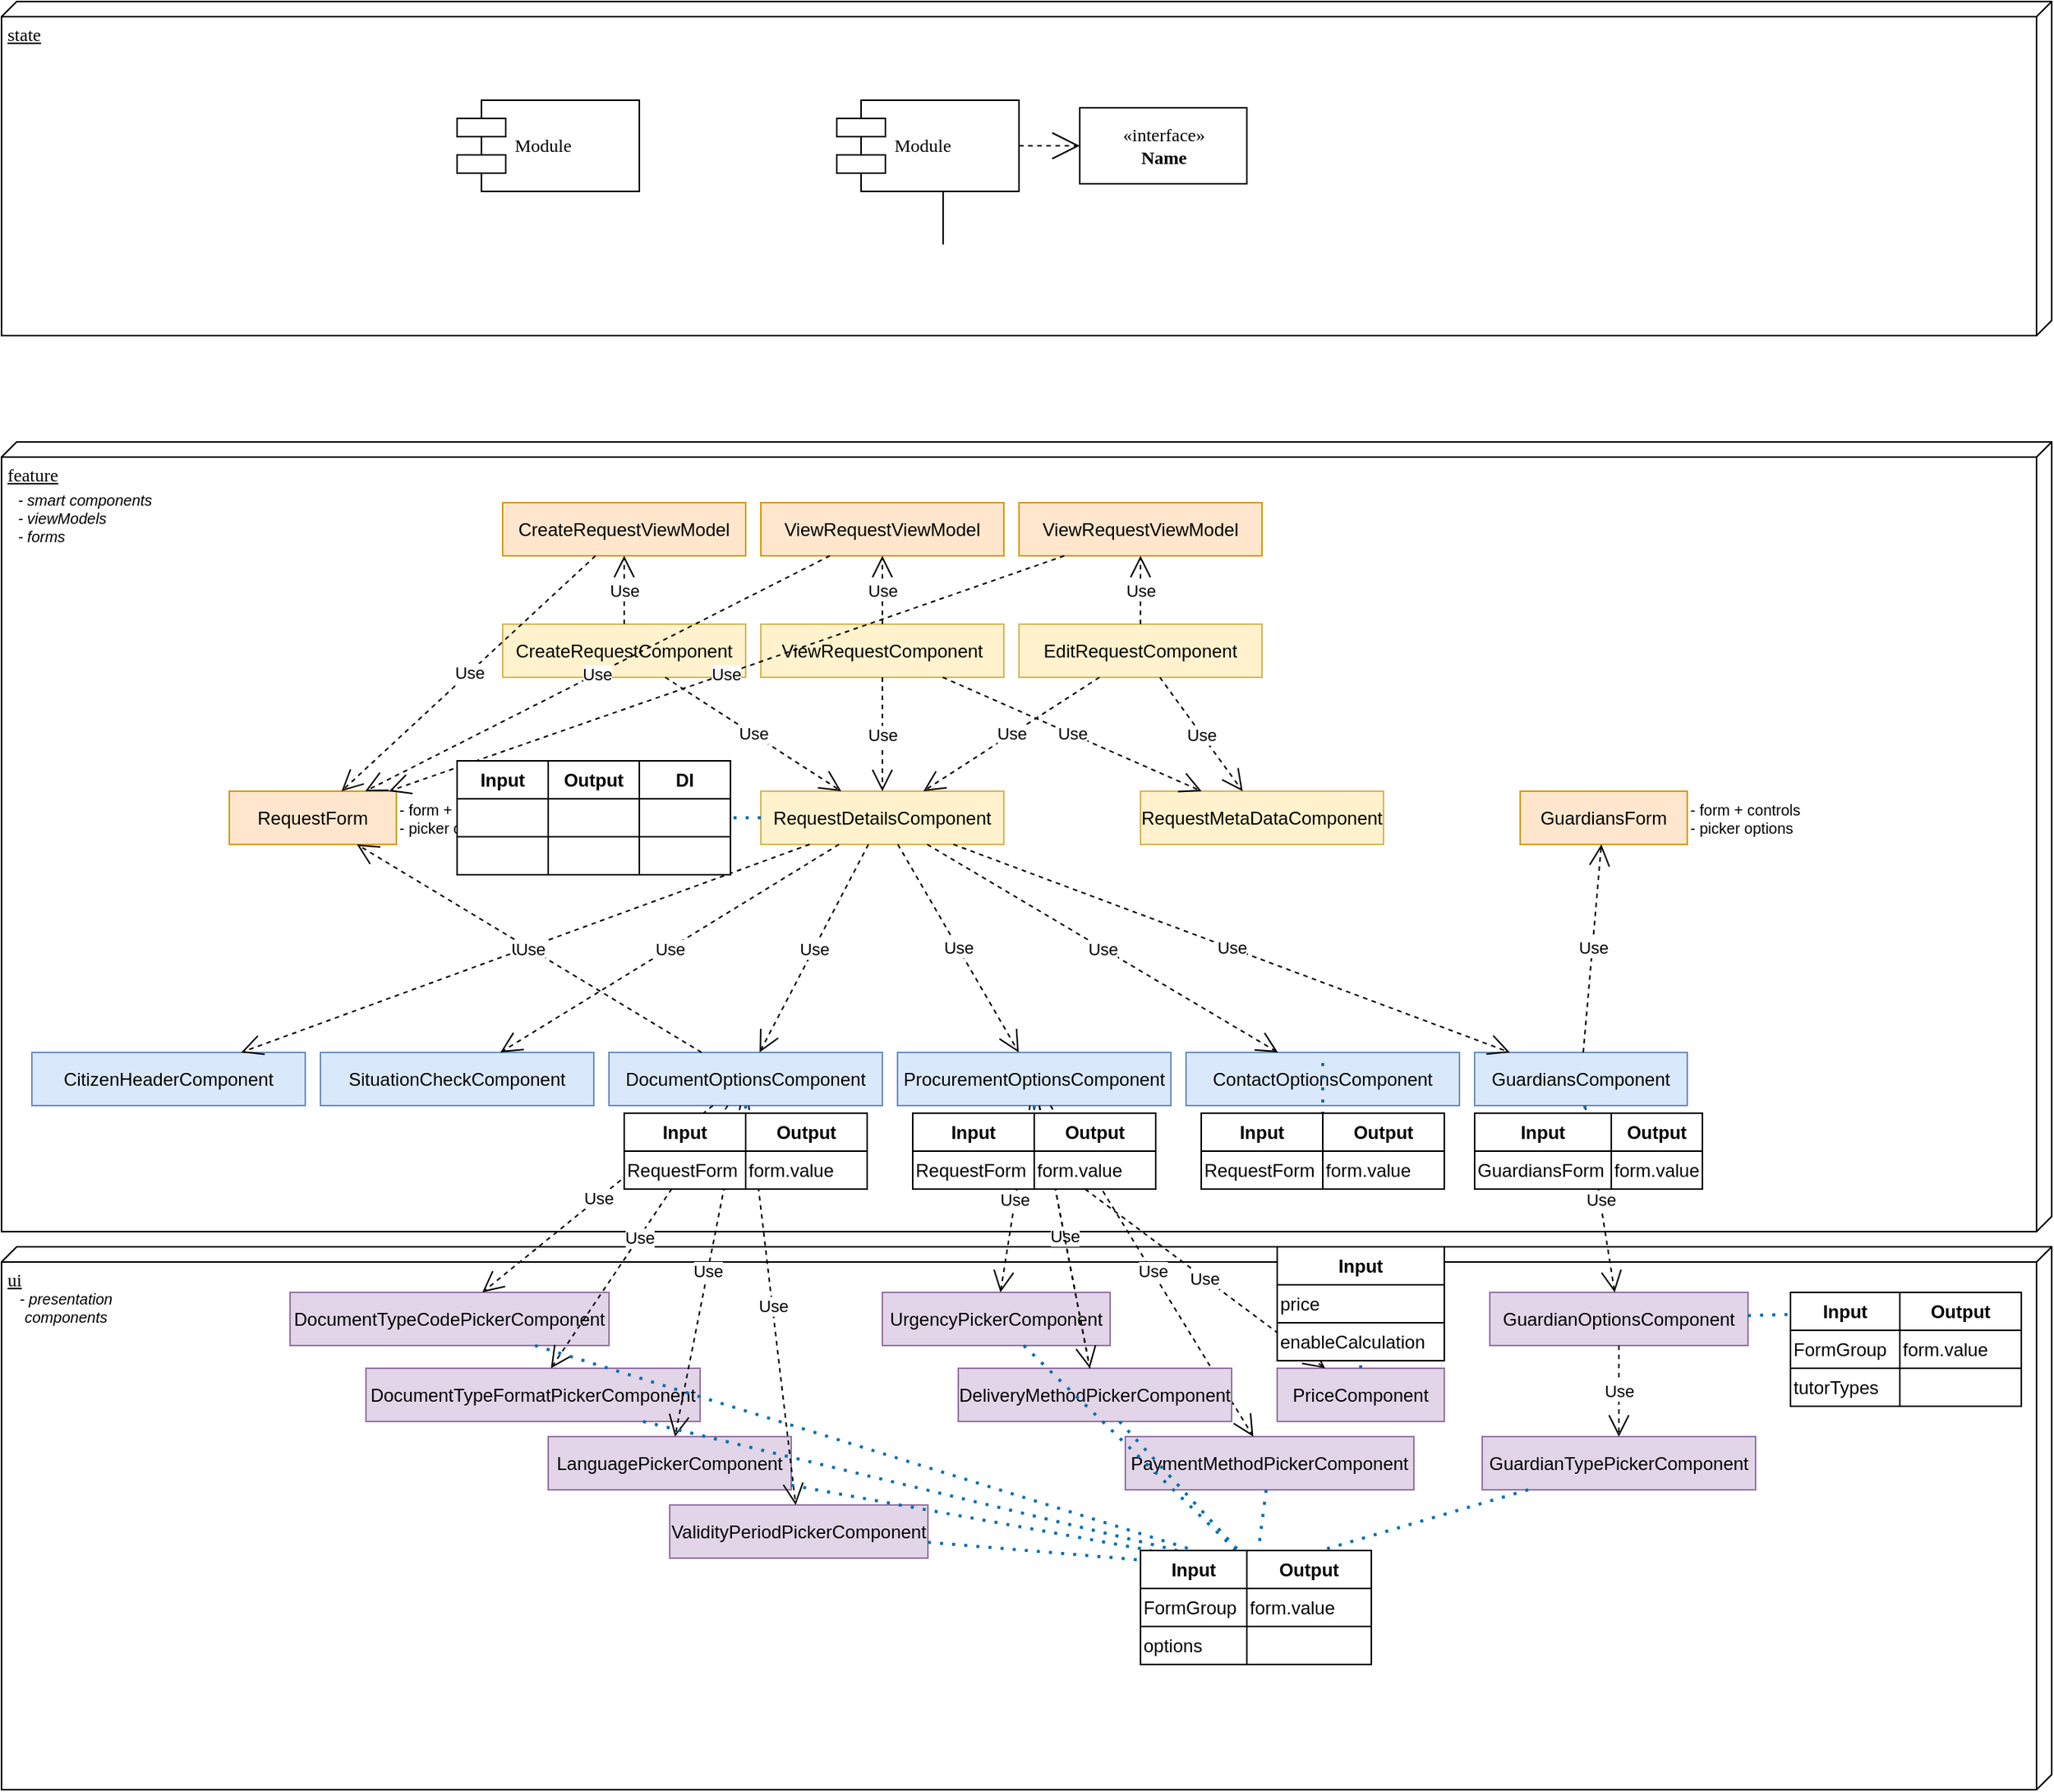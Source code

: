 <mxfile version="14.9.2" type="github">
  <diagram name="Page-1" id="5f0bae14-7c28-e335-631c-24af17079c00">
    <mxGraphModel dx="1256" dy="698" grid="1" gridSize="10" guides="1" tooltips="1" connect="1" arrows="1" fold="1" page="1" pageScale="1" pageWidth="2336" pageHeight="1654" math="0" shadow="0">
      <root>
        <mxCell id="0" />
        <mxCell id="ubqGKMywYjZhbIVF9M0V-85" value="Application Layers" style="" parent="0" />
        <mxCell id="39150e848f15840c-2" value="feature" style="verticalAlign=top;align=left;spacingTop=8;spacingLeft=2;spacingRight=12;shape=cube;size=10;direction=south;fontStyle=4;html=1;shadow=0;comic=0;labelBackgroundColor=none;strokeWidth=1;fontFamily=Verdana;fontSize=12;" parent="ubqGKMywYjZhbIVF9M0V-85" vertex="1">
          <mxGeometry x="10" y="360" width="1350" height="520" as="geometry" />
        </mxCell>
        <mxCell id="ubqGKMywYjZhbIVF9M0V-32" value="ui" style="verticalAlign=top;align=left;spacingTop=8;spacingLeft=2;spacingRight=12;shape=cube;size=10;direction=south;fontStyle=4;html=1;shadow=0;comic=0;labelBackgroundColor=none;strokeWidth=1;fontFamily=Verdana;fontSize=12;" vertex="1" parent="ubqGKMywYjZhbIVF9M0V-85">
          <mxGeometry x="10" y="890" width="1350" height="357.5" as="geometry" />
        </mxCell>
        <mxCell id="39150e848f15840c-1" value="state" style="verticalAlign=top;align=left;spacingTop=8;spacingLeft=2;spacingRight=12;shape=cube;size=10;direction=south;fontStyle=4;html=1;shadow=0;comic=0;labelBackgroundColor=none;strokeWidth=1;fontFamily=Verdana;fontSize=12;" parent="ubqGKMywYjZhbIVF9M0V-85" vertex="1">
          <mxGeometry x="10" y="70" width="1350" height="220" as="geometry" />
        </mxCell>
        <mxCell id="ubqGKMywYjZhbIVF9M0V-116" value="- smart components&lt;br&gt;&lt;div style=&quot;text-align: left&quot;&gt;&lt;span&gt;- viewModels&lt;/span&gt;&lt;/div&gt;&lt;div style=&quot;text-align: left&quot;&gt;&lt;span&gt;- forms&lt;/span&gt;&lt;/div&gt;" style="text;html=1;strokeColor=none;fillColor=none;align=center;verticalAlign=middle;whiteSpace=wrap;rounded=0;labelBackgroundColor=none;sketch=0;fontSize=10;fontStyle=2" vertex="1" parent="ubqGKMywYjZhbIVF9M0V-85">
          <mxGeometry x="10" y="400" width="110" height="20" as="geometry" />
        </mxCell>
        <mxCell id="ubqGKMywYjZhbIVF9M0V-114" value="- presentation components" style="text;html=1;strokeColor=none;fillColor=none;align=center;verticalAlign=middle;whiteSpace=wrap;rounded=0;labelBackgroundColor=none;sketch=0;fontSize=10;fontStyle=2" vertex="1" parent="ubqGKMywYjZhbIVF9M0V-85">
          <mxGeometry x="10" y="920" width="85" height="20" as="geometry" />
        </mxCell>
        <mxCell id="1" value="Classes" parent="0" />
        <mxCell id="39150e848f15840c-5" value="Module" style="shape=component;align=left;spacingLeft=36;shadow=0;comic=0;labelBackgroundColor=none;strokeWidth=1;fontFamily=Verdana;fontSize=12;html=1;" parent="1" vertex="1">
          <mxGeometry x="310" y="135" width="120" height="60" as="geometry" />
        </mxCell>
        <mxCell id="39150e848f15840c-7" value="Module" style="shape=component;align=left;spacingLeft=36;shadow=0;comic=0;labelBackgroundColor=none;strokeWidth=1;fontFamily=Verdana;fontSize=12;html=1;" parent="1" vertex="1">
          <mxGeometry x="560" y="135" width="120" height="60" as="geometry" />
        </mxCell>
        <mxCell id="39150e848f15840c-8" value="&amp;laquo;interface&amp;raquo;&lt;br&gt;&lt;b&gt;Name&lt;/b&gt;" style="html=1;shadow=0;comic=0;labelBackgroundColor=none;strokeWidth=1;fontFamily=Verdana;fontSize=12;align=center;" parent="1" vertex="1">
          <mxGeometry x="720" y="140" width="110" height="50" as="geometry" />
        </mxCell>
        <mxCell id="39150e848f15840c-13" style="edgeStyle=elbowEdgeStyle;html=1;labelBackgroundColor=none;startArrow=none;startFill=0;startSize=8;endArrow=none;endFill=0;endSize=16;fontFamily=Verdana;fontSize=12;" parent="1" target="39150e848f15840c-7" edge="1">
          <mxGeometry relative="1" as="geometry">
            <mxPoint x="630" y="230" as="sourcePoint" />
          </mxGeometry>
        </mxCell>
        <mxCell id="39150e848f15840c-16" style="edgeStyle=orthogonalEdgeStyle;html=1;dashed=1;labelBackgroundColor=none;startArrow=none;startFill=0;startSize=8;endArrow=open;endFill=0;endSize=16;fontFamily=Verdana;fontSize=12;" parent="1" source="39150e848f15840c-7" target="39150e848f15840c-8" edge="1">
          <mxGeometry relative="1" as="geometry" />
        </mxCell>
        <mxCell id="ubqGKMywYjZhbIVF9M0V-12" value="RequestDetailsComponent" style="rounded=0;whiteSpace=wrap;html=1;sketch=0;fillColor=#fff2cc;strokeColor=#d6b656;" vertex="1" parent="1">
          <mxGeometry x="510" y="590" width="160" height="35" as="geometry" />
        </mxCell>
        <mxCell id="ubqGKMywYjZhbIVF9M0V-13" value="DocumentOptionsComponent" style="rounded=0;whiteSpace=wrap;html=1;sketch=0;fillColor=#dae8fc;strokeColor=#6c8ebf;" vertex="1" parent="1">
          <mxGeometry x="410" y="762" width="180" height="35" as="geometry" />
        </mxCell>
        <mxCell id="ubqGKMywYjZhbIVF9M0V-14" value="SituationCheckComponent" style="rounded=0;whiteSpace=wrap;html=1;sketch=0;fillColor=#dae8fc;strokeColor=#6c8ebf;" vertex="1" parent="1">
          <mxGeometry x="220" y="762" width="180" height="35" as="geometry" />
        </mxCell>
        <mxCell id="ubqGKMywYjZhbIVF9M0V-15" value="Use" style="endArrow=open;endSize=12;dashed=1;html=1;" edge="1" parent="1" source="ubqGKMywYjZhbIVF9M0V-12" target="ubqGKMywYjZhbIVF9M0V-14">
          <mxGeometry width="160" relative="1" as="geometry">
            <mxPoint x="120" y="790" as="sourcePoint" />
            <mxPoint x="280" y="790" as="targetPoint" />
          </mxGeometry>
        </mxCell>
        <mxCell id="ubqGKMywYjZhbIVF9M0V-16" value="Use" style="endArrow=open;endSize=12;dashed=1;html=1;" edge="1" parent="1" source="ubqGKMywYjZhbIVF9M0V-12" target="ubqGKMywYjZhbIVF9M0V-13">
          <mxGeometry width="160" relative="1" as="geometry">
            <mxPoint x="90" y="660" as="sourcePoint" />
            <mxPoint x="210" y="750" as="targetPoint" />
          </mxGeometry>
        </mxCell>
        <mxCell id="ubqGKMywYjZhbIVF9M0V-17" value="ProcurementOptionsComponent" style="rounded=0;whiteSpace=wrap;html=1;sketch=0;fillColor=#dae8fc;strokeColor=#6c8ebf;" vertex="1" parent="1">
          <mxGeometry x="600" y="762" width="180" height="35" as="geometry" />
        </mxCell>
        <mxCell id="ubqGKMywYjZhbIVF9M0V-18" value="Use" style="endArrow=open;endSize=12;dashed=1;html=1;" edge="1" parent="1" source="ubqGKMywYjZhbIVF9M0V-12" target="ubqGKMywYjZhbIVF9M0V-17">
          <mxGeometry width="160" relative="1" as="geometry">
            <mxPoint x="100" y="670" as="sourcePoint" />
            <mxPoint x="170" y="737.5" as="targetPoint" />
          </mxGeometry>
        </mxCell>
        <mxCell id="ubqGKMywYjZhbIVF9M0V-19" value="CitizenHeaderComponent" style="rounded=0;whiteSpace=wrap;html=1;sketch=0;fillColor=#dae8fc;strokeColor=#6c8ebf;" vertex="1" parent="1">
          <mxGeometry x="30" y="762" width="180" height="35" as="geometry" />
        </mxCell>
        <mxCell id="ubqGKMywYjZhbIVF9M0V-20" value="Use" style="endArrow=open;endSize=12;dashed=1;html=1;" edge="1" parent="1" source="ubqGKMywYjZhbIVF9M0V-12" target="ubqGKMywYjZhbIVF9M0V-19">
          <mxGeometry width="160" relative="1" as="geometry">
            <mxPoint x="500" y="740" as="sourcePoint" />
            <mxPoint x="660" y="740" as="targetPoint" />
          </mxGeometry>
        </mxCell>
        <mxCell id="ubqGKMywYjZhbIVF9M0V-21" value="ContactOptionsComponent" style="rounded=0;whiteSpace=wrap;html=1;sketch=0;fillColor=#dae8fc;strokeColor=#6c8ebf;" vertex="1" parent="1">
          <mxGeometry x="790" y="762" width="180" height="35" as="geometry" />
        </mxCell>
        <mxCell id="ubqGKMywYjZhbIVF9M0V-22" value="Use" style="endArrow=open;endSize=12;dashed=1;html=1;" edge="1" parent="1" source="ubqGKMywYjZhbIVF9M0V-12" target="ubqGKMywYjZhbIVF9M0V-21">
          <mxGeometry width="160" relative="1" as="geometry">
            <mxPoint x="50" y="810" as="sourcePoint" />
            <mxPoint x="210" y="810" as="targetPoint" />
          </mxGeometry>
        </mxCell>
        <mxCell id="ubqGKMywYjZhbIVF9M0V-23" value="GuardiansComponent" style="rounded=0;whiteSpace=wrap;html=1;sketch=0;fillColor=#dae8fc;strokeColor=#6c8ebf;" vertex="1" parent="1">
          <mxGeometry x="980" y="762" width="140" height="35" as="geometry" />
        </mxCell>
        <mxCell id="ubqGKMywYjZhbIVF9M0V-24" value="DocumentTypeCodePickerComponent" style="rounded=0;whiteSpace=wrap;html=1;sketch=0;fillColor=#e1d5e7;strokeColor=#9673a6;" vertex="1" parent="1">
          <mxGeometry x="200" y="920" width="210" height="35" as="geometry" />
        </mxCell>
        <mxCell id="ubqGKMywYjZhbIVF9M0V-25" value="DocumentTypeFormatPickerComponent" style="rounded=0;whiteSpace=wrap;html=1;sketch=0;fillColor=#e1d5e7;strokeColor=#9673a6;" vertex="1" parent="1">
          <mxGeometry x="250" y="970" width="220" height="35" as="geometry" />
        </mxCell>
        <mxCell id="ubqGKMywYjZhbIVF9M0V-26" value="LanguagePickerComponent" style="rounded=0;whiteSpace=wrap;html=1;sketch=0;fillColor=#e1d5e7;strokeColor=#9673a6;" vertex="1" parent="1">
          <mxGeometry x="370" y="1015" width="160" height="35" as="geometry" />
        </mxCell>
        <mxCell id="ubqGKMywYjZhbIVF9M0V-27" value="ValidityPeriodPickerComponent" style="rounded=0;whiteSpace=wrap;html=1;sketch=0;fillColor=#e1d5e7;strokeColor=#9673a6;" vertex="1" parent="1">
          <mxGeometry x="450" y="1060" width="170" height="35" as="geometry" />
        </mxCell>
        <mxCell id="ubqGKMywYjZhbIVF9M0V-28" value="Use" style="endArrow=open;endSize=12;dashed=1;html=1;" edge="1" parent="1" source="ubqGKMywYjZhbIVF9M0V-13" target="ubqGKMywYjZhbIVF9M0V-24">
          <mxGeometry width="160" relative="1" as="geometry">
            <mxPoint x="460" y="660" as="sourcePoint" />
            <mxPoint x="620" y="660" as="targetPoint" />
          </mxGeometry>
        </mxCell>
        <mxCell id="ubqGKMywYjZhbIVF9M0V-29" value="Use" style="endArrow=open;endSize=12;dashed=1;html=1;" edge="1" parent="1" source="ubqGKMywYjZhbIVF9M0V-13" target="ubqGKMywYjZhbIVF9M0V-25">
          <mxGeometry width="160" relative="1" as="geometry">
            <mxPoint x="400" y="750" as="sourcePoint" />
            <mxPoint x="530" y="750" as="targetPoint" />
          </mxGeometry>
        </mxCell>
        <mxCell id="ubqGKMywYjZhbIVF9M0V-30" value="Use" style="endArrow=open;endSize=12;dashed=1;html=1;" edge="1" parent="1" source="ubqGKMywYjZhbIVF9M0V-13" target="ubqGKMywYjZhbIVF9M0V-26">
          <mxGeometry width="160" relative="1" as="geometry">
            <mxPoint x="400" y="750" as="sourcePoint" />
            <mxPoint x="530" y="790" as="targetPoint" />
          </mxGeometry>
        </mxCell>
        <mxCell id="ubqGKMywYjZhbIVF9M0V-31" value="Use" style="endArrow=open;endSize=12;dashed=1;html=1;" edge="1" parent="1" source="ubqGKMywYjZhbIVF9M0V-13" target="ubqGKMywYjZhbIVF9M0V-27">
          <mxGeometry width="160" relative="1" as="geometry">
            <mxPoint x="400" y="750" as="sourcePoint" />
            <mxPoint x="530" y="830" as="targetPoint" />
          </mxGeometry>
        </mxCell>
        <mxCell id="ubqGKMywYjZhbIVF9M0V-33" value="Use" style="endArrow=open;endSize=12;dashed=1;html=1;" edge="1" parent="1" source="ubqGKMywYjZhbIVF9M0V-12" target="ubqGKMywYjZhbIVF9M0V-23">
          <mxGeometry width="160" relative="1" as="geometry">
            <mxPoint x="140" y="645" as="sourcePoint" />
            <mxPoint x="220" y="830" as="targetPoint" />
          </mxGeometry>
        </mxCell>
        <mxCell id="ubqGKMywYjZhbIVF9M0V-35" value="UrgencyPickerComponent" style="rounded=0;whiteSpace=wrap;html=1;sketch=0;fillColor=#e1d5e7;strokeColor=#9673a6;" vertex="1" parent="1">
          <mxGeometry x="590" y="920" width="150" height="35" as="geometry" />
        </mxCell>
        <mxCell id="ubqGKMywYjZhbIVF9M0V-36" value="PaymentMethodPickerComponent" style="rounded=0;whiteSpace=wrap;html=1;sketch=0;fillColor=#e1d5e7;strokeColor=#9673a6;" vertex="1" parent="1">
          <mxGeometry x="750" y="1015" width="190" height="35" as="geometry" />
        </mxCell>
        <mxCell id="ubqGKMywYjZhbIVF9M0V-37" value="PriceComponent" style="rounded=0;whiteSpace=wrap;html=1;sketch=0;fillColor=#e1d5e7;strokeColor=#9673a6;" vertex="1" parent="1">
          <mxGeometry x="850" y="970" width="110" height="35" as="geometry" />
        </mxCell>
        <mxCell id="ubqGKMywYjZhbIVF9M0V-38" value="Use" style="endArrow=open;endSize=12;dashed=1;html=1;startArrow=none;" edge="1" parent="1" source="ubqGKMywYjZhbIVF9M0V-158" target="ubqGKMywYjZhbIVF9M0V-37">
          <mxGeometry width="160" relative="1" as="geometry">
            <mxPoint x="410" y="711.25" as="sourcePoint" />
            <mxPoint x="500" y="987.5" as="targetPoint" />
          </mxGeometry>
        </mxCell>
        <mxCell id="ubqGKMywYjZhbIVF9M0V-39" value="Use" style="endArrow=open;endSize=12;dashed=1;html=1;startArrow=none;" edge="1" parent="1" source="ubqGKMywYjZhbIVF9M0V-17" target="ubqGKMywYjZhbIVF9M0V-36">
          <mxGeometry width="160" relative="1" as="geometry">
            <mxPoint x="420" y="721.25" as="sourcePoint" />
            <mxPoint x="510" y="997.5" as="targetPoint" />
          </mxGeometry>
        </mxCell>
        <mxCell id="ubqGKMywYjZhbIVF9M0V-40" value="Use" style="endArrow=open;endSize=12;dashed=1;html=1;" edge="1" parent="1" source="ubqGKMywYjZhbIVF9M0V-17" target="ubqGKMywYjZhbIVF9M0V-34">
          <mxGeometry width="160" relative="1" as="geometry">
            <mxPoint x="430" y="731.25" as="sourcePoint" />
            <mxPoint x="520" y="1007.5" as="targetPoint" />
          </mxGeometry>
        </mxCell>
        <mxCell id="ubqGKMywYjZhbIVF9M0V-41" value="Use" style="endArrow=open;endSize=12;dashed=1;html=1;" edge="1" parent="1" source="ubqGKMywYjZhbIVF9M0V-17" target="ubqGKMywYjZhbIVF9M0V-35">
          <mxGeometry width="160" relative="1" as="geometry">
            <mxPoint x="440" y="741.25" as="sourcePoint" />
            <mxPoint x="530" y="1017.5" as="targetPoint" />
          </mxGeometry>
        </mxCell>
        <mxCell id="ubqGKMywYjZhbIVF9M0V-42" value="GuardianOptionsComponent" style="rounded=0;whiteSpace=wrap;html=1;sketch=0;fillColor=#e1d5e7;strokeColor=#9673a6;" vertex="1" parent="1">
          <mxGeometry x="990" y="920" width="170" height="35" as="geometry" />
        </mxCell>
        <mxCell id="ubqGKMywYjZhbIVF9M0V-43" value="Use" style="endArrow=open;endSize=12;dashed=1;html=1;" edge="1" parent="1" source="ubqGKMywYjZhbIVF9M0V-23" target="ubqGKMywYjZhbIVF9M0V-42">
          <mxGeometry width="160" relative="1" as="geometry">
            <mxPoint x="410" y="721.25" as="sourcePoint" />
            <mxPoint x="870" y="957.5" as="targetPoint" />
          </mxGeometry>
        </mxCell>
        <mxCell id="ubqGKMywYjZhbIVF9M0V-49" value="CreateRequestViewModel" style="rounded=0;whiteSpace=wrap;html=1;sketch=0;fillColor=#ffe6cc;strokeColor=#d79b00;" vertex="1" parent="1">
          <mxGeometry x="340" y="400" width="160" height="35" as="geometry" />
        </mxCell>
        <mxCell id="ubqGKMywYjZhbIVF9M0V-34" value="DeliveryMethodPickerComponent" style="rounded=0;whiteSpace=wrap;html=1;sketch=0;fillColor=#e1d5e7;strokeColor=#9673a6;" vertex="1" parent="1">
          <mxGeometry x="640" y="970" width="180" height="35" as="geometry" />
        </mxCell>
        <mxCell id="ubqGKMywYjZhbIVF9M0V-51" value="" style="endArrow=none;endSize=12;dashed=1;html=1;" edge="1" parent="1" source="ubqGKMywYjZhbIVF9M0V-17" target="ubqGKMywYjZhbIVF9M0V-34">
          <mxGeometry width="160" relative="1" as="geometry">
            <mxPoint x="710.111" y="827" as="sourcePoint" />
            <mxPoint x="954.889" y="1040" as="targetPoint" />
          </mxGeometry>
        </mxCell>
        <mxCell id="ubqGKMywYjZhbIVF9M0V-52" value="GuardianTypePickerComponent" style="rounded=0;whiteSpace=wrap;html=1;sketch=0;fillColor=#e1d5e7;strokeColor=#9673a6;" vertex="1" parent="1">
          <mxGeometry x="985" y="1015" width="180" height="35" as="geometry" />
        </mxCell>
        <mxCell id="ubqGKMywYjZhbIVF9M0V-53" value="Use" style="endArrow=open;endSize=12;dashed=1;html=1;" edge="1" parent="1" source="ubqGKMywYjZhbIVF9M0V-42" target="ubqGKMywYjZhbIVF9M0V-52">
          <mxGeometry width="160" relative="1" as="geometry">
            <mxPoint x="1080" y="837" as="sourcePoint" />
            <mxPoint x="1080" y="870" as="targetPoint" />
          </mxGeometry>
        </mxCell>
        <mxCell id="ubqGKMywYjZhbIVF9M0V-54" value="CreateRequestComponent" style="rounded=0;whiteSpace=wrap;html=1;sketch=0;fillColor=#fff2cc;strokeColor=#d6b656;" vertex="1" parent="1">
          <mxGeometry x="340" y="480" width="160" height="35" as="geometry" />
        </mxCell>
        <mxCell id="ubqGKMywYjZhbIVF9M0V-55" value="Use" style="endArrow=open;endSize=12;dashed=1;html=1;" edge="1" parent="1" source="ubqGKMywYjZhbIVF9M0V-54" target="ubqGKMywYjZhbIVF9M0V-12">
          <mxGeometry width="160" relative="1" as="geometry">
            <mxPoint x="541.148" y="715" as="sourcePoint" />
            <mxPoint x="198.852" y="802" as="targetPoint" />
          </mxGeometry>
        </mxCell>
        <mxCell id="ubqGKMywYjZhbIVF9M0V-56" value="Use" style="endArrow=open;endSize=12;dashed=1;html=1;" edge="1" parent="1" source="ubqGKMywYjZhbIVF9M0V-54" target="ubqGKMywYjZhbIVF9M0V-49">
          <mxGeometry width="160" relative="1" as="geometry">
            <mxPoint x="360" y="660" as="sourcePoint" />
            <mxPoint x="530" y="687.1" as="targetPoint" />
          </mxGeometry>
        </mxCell>
        <mxCell id="ubqGKMywYjZhbIVF9M0V-57" value="ViewRequestComponent" style="rounded=0;whiteSpace=wrap;html=1;sketch=0;fillColor=#fff2cc;strokeColor=#d6b656;" vertex="1" parent="1">
          <mxGeometry x="510" y="480" width="160" height="35" as="geometry" />
        </mxCell>
        <mxCell id="ubqGKMywYjZhbIVF9M0V-58" value="Use" style="endArrow=open;endSize=12;dashed=1;html=1;" edge="1" parent="1" source="ubqGKMywYjZhbIVF9M0V-57" target="ubqGKMywYjZhbIVF9M0V-12">
          <mxGeometry width="160" relative="1" as="geometry">
            <mxPoint x="506.25" y="655" as="sourcePoint" />
            <mxPoint x="573.75" y="700" as="targetPoint" />
          </mxGeometry>
        </mxCell>
        <mxCell id="ubqGKMywYjZhbIVF9M0V-59" value="EditRequestComponent" style="rounded=0;whiteSpace=wrap;html=1;sketch=0;fillColor=#fff2cc;strokeColor=#d6b656;" vertex="1" parent="1">
          <mxGeometry x="680" y="480" width="160" height="35" as="geometry" />
        </mxCell>
        <mxCell id="ubqGKMywYjZhbIVF9M0V-60" value="Use" style="endArrow=open;endSize=12;dashed=1;html=1;" edge="1" parent="1" source="ubqGKMywYjZhbIVF9M0V-59" target="ubqGKMywYjZhbIVF9M0V-12">
          <mxGeometry width="160" relative="1" as="geometry">
            <mxPoint x="654.688" y="655" as="sourcePoint" />
            <mxPoint x="615.312" y="700" as="targetPoint" />
          </mxGeometry>
        </mxCell>
        <mxCell id="ubqGKMywYjZhbIVF9M0V-61" value="ViewRequestViewModel" style="rounded=0;whiteSpace=wrap;html=1;sketch=0;fillColor=#ffe6cc;strokeColor=#d79b00;" vertex="1" parent="1">
          <mxGeometry x="510" y="400" width="160" height="35" as="geometry" />
        </mxCell>
        <mxCell id="ubqGKMywYjZhbIVF9M0V-62" value="Use" style="endArrow=open;endSize=12;dashed=1;html=1;" edge="1" parent="1" source="ubqGKMywYjZhbIVF9M0V-57" target="ubqGKMywYjZhbIVF9M0V-61">
          <mxGeometry width="160" relative="1" as="geometry">
            <mxPoint x="430" y="620" as="sourcePoint" />
            <mxPoint x="430" y="575" as="targetPoint" />
          </mxGeometry>
        </mxCell>
        <mxCell id="ubqGKMywYjZhbIVF9M0V-63" value="ViewRequestViewModel" style="rounded=0;whiteSpace=wrap;html=1;sketch=0;fillColor=#ffe6cc;strokeColor=#d79b00;" vertex="1" parent="1">
          <mxGeometry x="680" y="400" width="160" height="35" as="geometry" />
        </mxCell>
        <mxCell id="ubqGKMywYjZhbIVF9M0V-64" value="Use" style="endArrow=open;endSize=12;dashed=1;html=1;" edge="1" parent="1" source="ubqGKMywYjZhbIVF9M0V-59" target="ubqGKMywYjZhbIVF9M0V-63">
          <mxGeometry width="160" relative="1" as="geometry">
            <mxPoint x="600" y="620" as="sourcePoint" />
            <mxPoint x="600" y="575" as="targetPoint" />
          </mxGeometry>
        </mxCell>
        <mxCell id="ubqGKMywYjZhbIVF9M0V-88" value="" style="group" vertex="1" connectable="0" parent="1">
          <mxGeometry x="160" y="590" width="210" height="35" as="geometry" />
        </mxCell>
        <mxCell id="ubqGKMywYjZhbIVF9M0V-86" value="RequestForm" style="rounded=0;whiteSpace=wrap;html=1;sketch=0;fillColor=#ffe6cc;strokeColor=#d79b00;" vertex="1" parent="ubqGKMywYjZhbIVF9M0V-88">
          <mxGeometry width="110" height="35" as="geometry" />
        </mxCell>
        <mxCell id="ubqGKMywYjZhbIVF9M0V-87" value="- form + controls&lt;br&gt;- picker options" style="text;html=1;strokeColor=none;fillColor=none;align=left;verticalAlign=middle;whiteSpace=wrap;rounded=0;labelBackgroundColor=none;sketch=0;fontSize=10;" vertex="1" parent="ubqGKMywYjZhbIVF9M0V-88">
          <mxGeometry x="110" y="7.5" width="100" height="20" as="geometry" />
        </mxCell>
        <mxCell id="ubqGKMywYjZhbIVF9M0V-89" value="Use" style="endArrow=open;endSize=12;dashed=1;html=1;" edge="1" parent="1" source="ubqGKMywYjZhbIVF9M0V-63" target="ubqGKMywYjZhbIVF9M0V-86">
          <mxGeometry width="160" relative="1" as="geometry">
            <mxPoint x="770" y="620" as="sourcePoint" />
            <mxPoint x="770" y="575" as="targetPoint" />
          </mxGeometry>
        </mxCell>
        <mxCell id="ubqGKMywYjZhbIVF9M0V-90" value="Use" style="endArrow=open;endSize=12;dashed=1;html=1;" edge="1" parent="1" source="ubqGKMywYjZhbIVF9M0V-61" target="ubqGKMywYjZhbIVF9M0V-86">
          <mxGeometry width="160" relative="1" as="geometry">
            <mxPoint x="829.792" y="575" as="sourcePoint" />
            <mxPoint x="920" y="601.402" as="targetPoint" />
          </mxGeometry>
        </mxCell>
        <mxCell id="ubqGKMywYjZhbIVF9M0V-91" value="Use" style="endArrow=open;endSize=12;dashed=1;html=1;" edge="1" parent="1" source="ubqGKMywYjZhbIVF9M0V-49" target="ubqGKMywYjZhbIVF9M0V-86">
          <mxGeometry width="160" relative="1" as="geometry">
            <mxPoint x="680" y="570.3" as="sourcePoint" />
            <mxPoint x="920" y="608.7" as="targetPoint" />
          </mxGeometry>
        </mxCell>
        <mxCell id="ubqGKMywYjZhbIVF9M0V-92" value="RequestMetaDataComponent" style="rounded=0;whiteSpace=wrap;html=1;sketch=0;fillColor=#fff2cc;strokeColor=#d6b656;" vertex="1" parent="1">
          <mxGeometry x="760" y="590" width="160" height="35" as="geometry" />
        </mxCell>
        <mxCell id="ubqGKMywYjZhbIVF9M0V-93" value="Use" style="endArrow=open;endSize=12;dashed=1;html=1;" edge="1" parent="1" source="ubqGKMywYjZhbIVF9M0V-59" target="ubqGKMywYjZhbIVF9M0V-92">
          <mxGeometry width="160" relative="1" as="geometry">
            <mxPoint x="732.812" y="655" as="sourcePoint" />
            <mxPoint x="637.188" y="700" as="targetPoint" />
          </mxGeometry>
        </mxCell>
        <mxCell id="ubqGKMywYjZhbIVF9M0V-94" value="Use" style="endArrow=open;endSize=12;dashed=1;html=1;" edge="1" parent="1" source="ubqGKMywYjZhbIVF9M0V-57" target="ubqGKMywYjZhbIVF9M0V-92">
          <mxGeometry width="160" relative="1" as="geometry">
            <mxPoint x="780.938" y="655" as="sourcePoint" />
            <mxPoint x="809.062" y="700" as="targetPoint" />
          </mxGeometry>
        </mxCell>
        <mxCell id="ubqGKMywYjZhbIVF9M0V-95" value="" style="group" vertex="1" connectable="0" parent="1">
          <mxGeometry x="1010" y="590" width="210" height="35" as="geometry" />
        </mxCell>
        <mxCell id="ubqGKMywYjZhbIVF9M0V-96" value="GuardiansForm" style="rounded=0;whiteSpace=wrap;html=1;sketch=0;fillColor=#ffe6cc;strokeColor=#d79b00;" vertex="1" parent="ubqGKMywYjZhbIVF9M0V-95">
          <mxGeometry width="110" height="35" as="geometry" />
        </mxCell>
        <mxCell id="ubqGKMywYjZhbIVF9M0V-97" value="- form + controls&lt;br&gt;- picker options" style="text;html=1;strokeColor=none;fillColor=none;align=left;verticalAlign=middle;whiteSpace=wrap;rounded=0;labelBackgroundColor=none;sketch=0;fontSize=10;" vertex="1" parent="ubqGKMywYjZhbIVF9M0V-95">
          <mxGeometry x="110" y="7.5" width="100" height="20" as="geometry" />
        </mxCell>
        <mxCell id="ubqGKMywYjZhbIVF9M0V-98" value="Use" style="endArrow=open;endSize=12;dashed=1;html=1;" edge="1" parent="1" source="ubqGKMywYjZhbIVF9M0V-23" target="ubqGKMywYjZhbIVF9M0V-96">
          <mxGeometry width="160" relative="1" as="geometry">
            <mxPoint x="850" y="572.559" as="sourcePoint" />
            <mxPoint x="1140" y="627.147" as="targetPoint" />
          </mxGeometry>
        </mxCell>
        <mxCell id="ubqGKMywYjZhbIVF9M0V-165" value="" style="endArrow=none;endSize=12;dashed=1;html=1;" edge="1" parent="1" source="ubqGKMywYjZhbIVF9M0V-17" target="ubqGKMywYjZhbIVF9M0V-158">
          <mxGeometry width="160" relative="1" as="geometry">
            <mxPoint x="708.089" y="797" as="sourcePoint" />
            <mxPoint x="886.911" y="970" as="targetPoint" />
          </mxGeometry>
        </mxCell>
        <mxCell id="ubqGKMywYjZhbIVF9M0V-84" value="Comments" parent="0" />
        <mxCell id="ubqGKMywYjZhbIVF9M0V-67" value="" style="shape=table;html=1;whiteSpace=wrap;startSize=0;container=1;collapsible=0;childLayout=tableLayout;rounded=0;sketch=0;fontSize=10;" vertex="1" parent="ubqGKMywYjZhbIVF9M0V-84">
          <mxGeometry x="310" y="570" width="180" height="75" as="geometry" />
        </mxCell>
        <mxCell id="ubqGKMywYjZhbIVF9M0V-68" value="" style="shape=partialRectangle;html=1;whiteSpace=wrap;collapsible=0;dropTarget=0;pointerEvents=0;fillColor=none;top=0;left=0;bottom=0;right=0;points=[[0,0.5],[1,0.5]];portConstraint=eastwest;" vertex="1" parent="ubqGKMywYjZhbIVF9M0V-67">
          <mxGeometry width="180" height="25" as="geometry" />
        </mxCell>
        <mxCell id="ubqGKMywYjZhbIVF9M0V-69" value="Input" style="shape=partialRectangle;html=1;whiteSpace=wrap;connectable=0;fillColor=none;top=0;left=0;bottom=0;right=0;overflow=hidden;labelBackgroundColor=#ffffff;fontStyle=1" vertex="1" parent="ubqGKMywYjZhbIVF9M0V-68">
          <mxGeometry width="60" height="25" as="geometry" />
        </mxCell>
        <mxCell id="ubqGKMywYjZhbIVF9M0V-70" value="Output" style="shape=partialRectangle;html=1;whiteSpace=wrap;connectable=0;fillColor=none;top=0;left=0;bottom=0;right=0;overflow=hidden;fontStyle=1" vertex="1" parent="ubqGKMywYjZhbIVF9M0V-68">
          <mxGeometry x="60" width="60" height="25" as="geometry" />
        </mxCell>
        <mxCell id="ubqGKMywYjZhbIVF9M0V-80" value="DI" style="shape=partialRectangle;html=1;whiteSpace=wrap;connectable=0;fillColor=none;top=0;left=0;bottom=0;right=0;overflow=hidden;fontStyle=1" vertex="1" parent="ubqGKMywYjZhbIVF9M0V-68">
          <mxGeometry x="120" width="60" height="25" as="geometry" />
        </mxCell>
        <mxCell id="ubqGKMywYjZhbIVF9M0V-72" value="" style="shape=partialRectangle;html=1;whiteSpace=wrap;collapsible=0;dropTarget=0;pointerEvents=0;fillColor=none;top=0;left=0;bottom=0;right=0;points=[[0,0.5],[1,0.5]];portConstraint=eastwest;" vertex="1" parent="ubqGKMywYjZhbIVF9M0V-67">
          <mxGeometry y="25" width="180" height="25" as="geometry" />
        </mxCell>
        <mxCell id="ubqGKMywYjZhbIVF9M0V-73" value="" style="shape=partialRectangle;html=1;whiteSpace=wrap;connectable=0;fillColor=none;top=0;left=0;bottom=0;right=0;overflow=hidden;" vertex="1" parent="ubqGKMywYjZhbIVF9M0V-72">
          <mxGeometry width="60" height="25" as="geometry" />
        </mxCell>
        <mxCell id="ubqGKMywYjZhbIVF9M0V-74" value="" style="shape=partialRectangle;html=1;whiteSpace=wrap;connectable=0;fillColor=none;top=0;left=0;bottom=0;right=0;overflow=hidden;" vertex="1" parent="ubqGKMywYjZhbIVF9M0V-72">
          <mxGeometry x="60" width="60" height="25" as="geometry" />
        </mxCell>
        <mxCell id="ubqGKMywYjZhbIVF9M0V-81" style="shape=partialRectangle;html=1;whiteSpace=wrap;connectable=0;fillColor=none;top=0;left=0;bottom=0;right=0;overflow=hidden;" vertex="1" parent="ubqGKMywYjZhbIVF9M0V-72">
          <mxGeometry x="120" width="60" height="25" as="geometry" />
        </mxCell>
        <mxCell id="ubqGKMywYjZhbIVF9M0V-76" value="" style="shape=partialRectangle;html=1;whiteSpace=wrap;collapsible=0;dropTarget=0;pointerEvents=0;fillColor=none;top=0;left=0;bottom=0;right=0;points=[[0,0.5],[1,0.5]];portConstraint=eastwest;" vertex="1" parent="ubqGKMywYjZhbIVF9M0V-67">
          <mxGeometry y="50" width="180" height="25" as="geometry" />
        </mxCell>
        <mxCell id="ubqGKMywYjZhbIVF9M0V-77" value="" style="shape=partialRectangle;html=1;whiteSpace=wrap;connectable=0;fillColor=none;top=0;left=0;bottom=0;right=0;overflow=hidden;" vertex="1" parent="ubqGKMywYjZhbIVF9M0V-76">
          <mxGeometry width="60" height="25" as="geometry" />
        </mxCell>
        <mxCell id="ubqGKMywYjZhbIVF9M0V-78" value="" style="shape=partialRectangle;html=1;whiteSpace=wrap;connectable=0;fillColor=none;top=0;left=0;bottom=0;right=0;overflow=hidden;" vertex="1" parent="ubqGKMywYjZhbIVF9M0V-76">
          <mxGeometry x="60" width="60" height="25" as="geometry" />
        </mxCell>
        <mxCell id="ubqGKMywYjZhbIVF9M0V-82" style="shape=partialRectangle;html=1;whiteSpace=wrap;connectable=0;fillColor=none;top=0;left=0;bottom=0;right=0;overflow=hidden;" vertex="1" parent="ubqGKMywYjZhbIVF9M0V-76">
          <mxGeometry x="120" width="60" height="25" as="geometry" />
        </mxCell>
        <mxCell id="ubqGKMywYjZhbIVF9M0V-83" value="" style="endArrow=none;dashed=1;html=1;dashPattern=1 3;strokeWidth=2;fontSize=10;labelBorderColor=#000000;fillColor=#1ba1e2;strokeColor=#006EAF;" edge="1" parent="ubqGKMywYjZhbIVF9M0V-84" source="ubqGKMywYjZhbIVF9M0V-12" target="ubqGKMywYjZhbIVF9M0V-72">
          <mxGeometry width="50" height="50" relative="1" as="geometry">
            <mxPoint x="540" y="670" as="sourcePoint" />
            <mxPoint x="590" y="620" as="targetPoint" />
          </mxGeometry>
        </mxCell>
        <mxCell id="ubqGKMywYjZhbIVF9M0V-99" value="" style="shape=table;html=1;whiteSpace=wrap;startSize=0;container=1;collapsible=0;childLayout=tableLayout;rounded=0;sketch=0;fontSize=10;" vertex="1" parent="ubqGKMywYjZhbIVF9M0V-84">
          <mxGeometry x="1188" y="920" width="152" height="75" as="geometry" />
        </mxCell>
        <mxCell id="ubqGKMywYjZhbIVF9M0V-100" value="" style="shape=partialRectangle;html=1;whiteSpace=wrap;collapsible=0;dropTarget=0;pointerEvents=0;fillColor=none;top=0;left=0;bottom=0;right=0;points=[[0,0.5],[1,0.5]];portConstraint=eastwest;" vertex="1" parent="ubqGKMywYjZhbIVF9M0V-99">
          <mxGeometry width="152" height="25" as="geometry" />
        </mxCell>
        <mxCell id="ubqGKMywYjZhbIVF9M0V-101" value="Input" style="shape=partialRectangle;html=1;whiteSpace=wrap;connectable=0;fillColor=none;top=0;left=0;bottom=0;right=0;overflow=hidden;labelBackgroundColor=#ffffff;fontStyle=1" vertex="1" parent="ubqGKMywYjZhbIVF9M0V-100">
          <mxGeometry width="72" height="25" as="geometry" />
        </mxCell>
        <mxCell id="ubqGKMywYjZhbIVF9M0V-102" value="Output" style="shape=partialRectangle;html=1;whiteSpace=wrap;connectable=0;fillColor=none;top=0;left=0;bottom=0;right=0;overflow=hidden;fontStyle=1" vertex="1" parent="ubqGKMywYjZhbIVF9M0V-100">
          <mxGeometry x="72" width="80" height="25" as="geometry" />
        </mxCell>
        <mxCell id="ubqGKMywYjZhbIVF9M0V-104" value="" style="shape=partialRectangle;html=1;whiteSpace=wrap;collapsible=0;dropTarget=0;pointerEvents=0;fillColor=none;top=0;left=0;bottom=0;right=0;points=[[0,0.5],[1,0.5]];portConstraint=eastwest;" vertex="1" parent="ubqGKMywYjZhbIVF9M0V-99">
          <mxGeometry y="25" width="152" height="25" as="geometry" />
        </mxCell>
        <mxCell id="ubqGKMywYjZhbIVF9M0V-105" value="FormGroup" style="shape=partialRectangle;html=1;whiteSpace=wrap;connectable=0;fillColor=none;top=0;left=0;bottom=0;right=0;overflow=hidden;align=left;" vertex="1" parent="ubqGKMywYjZhbIVF9M0V-104">
          <mxGeometry width="72" height="25" as="geometry" />
        </mxCell>
        <mxCell id="ubqGKMywYjZhbIVF9M0V-106" value="form.value" style="shape=partialRectangle;html=1;whiteSpace=wrap;connectable=0;fillColor=none;top=0;left=0;bottom=0;right=0;overflow=hidden;align=left;" vertex="1" parent="ubqGKMywYjZhbIVF9M0V-104">
          <mxGeometry x="72" width="80" height="25" as="geometry" />
        </mxCell>
        <mxCell id="ubqGKMywYjZhbIVF9M0V-108" value="" style="shape=partialRectangle;html=1;whiteSpace=wrap;collapsible=0;dropTarget=0;pointerEvents=0;fillColor=none;top=0;left=0;bottom=0;right=0;points=[[0,0.5],[1,0.5]];portConstraint=eastwest;" vertex="1" parent="ubqGKMywYjZhbIVF9M0V-99">
          <mxGeometry y="50" width="152" height="25" as="geometry" />
        </mxCell>
        <mxCell id="ubqGKMywYjZhbIVF9M0V-109" value="tutorTypes" style="shape=partialRectangle;html=1;whiteSpace=wrap;connectable=0;fillColor=none;top=0;left=0;bottom=0;right=0;overflow=hidden;align=left;" vertex="1" parent="ubqGKMywYjZhbIVF9M0V-108">
          <mxGeometry width="72" height="25" as="geometry" />
        </mxCell>
        <mxCell id="ubqGKMywYjZhbIVF9M0V-110" value="" style="shape=partialRectangle;html=1;whiteSpace=wrap;connectable=0;fillColor=none;top=0;left=0;bottom=0;right=0;overflow=hidden;" vertex="1" parent="ubqGKMywYjZhbIVF9M0V-108">
          <mxGeometry x="72" width="80" height="25" as="geometry" />
        </mxCell>
        <mxCell id="ubqGKMywYjZhbIVF9M0V-112" value="" style="endArrow=none;dashed=1;html=1;dashPattern=1 3;strokeWidth=2;fontSize=10;labelBorderColor=#000000;fillColor=#1ba1e2;strokeColor=#006EAF;" edge="1" parent="ubqGKMywYjZhbIVF9M0V-84" source="ubqGKMywYjZhbIVF9M0V-42" target="ubqGKMywYjZhbIVF9M0V-100">
          <mxGeometry width="50" height="50" relative="1" as="geometry">
            <mxPoint x="680" y="717.5" as="sourcePoint" />
            <mxPoint x="690" y="717.5" as="targetPoint" />
          </mxGeometry>
        </mxCell>
        <mxCell id="ubqGKMywYjZhbIVF9M0V-131" value="" style="endArrow=none;dashed=1;html=1;dashPattern=1 3;strokeWidth=2;fontSize=10;labelBorderColor=#000000;fillColor=#1ba1e2;strokeColor=#006EAF;" edge="1" parent="ubqGKMywYjZhbIVF9M0V-84" source="ubqGKMywYjZhbIVF9M0V-27" target="ubqGKMywYjZhbIVF9M0V-118">
          <mxGeometry width="50" height="50" relative="1" as="geometry">
            <mxPoint x="684.776" y="965" as="sourcePoint" />
            <mxPoint x="749.017" y="1080" as="targetPoint" />
          </mxGeometry>
        </mxCell>
        <mxCell id="ubqGKMywYjZhbIVF9M0V-134" value="" style="endArrow=none;dashed=1;html=1;dashPattern=1 3;strokeWidth=2;fontSize=10;labelBorderColor=#000000;fillColor=#1ba1e2;strokeColor=#006EAF;" edge="1" parent="ubqGKMywYjZhbIVF9M0V-84" source="ubqGKMywYjZhbIVF9M0V-24" target="ubqGKMywYjZhbIVF9M0V-118">
          <mxGeometry width="50" height="50" relative="1" as="geometry">
            <mxPoint x="441.105" y="1015" as="sourcePoint" />
            <mxPoint x="705.211" y="1080" as="targetPoint" />
          </mxGeometry>
        </mxCell>
        <mxCell id="ubqGKMywYjZhbIVF9M0V-133" value="" style="endArrow=none;dashed=1;html=1;dashPattern=1 3;strokeWidth=2;fontSize=10;labelBorderColor=#000000;fillColor=#1ba1e2;strokeColor=#006EAF;" edge="1" parent="ubqGKMywYjZhbIVF9M0V-84" source="ubqGKMywYjZhbIVF9M0V-25" target="ubqGKMywYjZhbIVF9M0V-118">
          <mxGeometry width="50" height="50" relative="1" as="geometry">
            <mxPoint x="540" y="1056.014" as="sourcePoint" />
            <mxPoint x="682.0" y="1080" as="targetPoint" />
          </mxGeometry>
        </mxCell>
        <mxCell id="ubqGKMywYjZhbIVF9M0V-132" value="" style="endArrow=none;dashed=1;html=1;dashPattern=1 3;strokeWidth=2;fontSize=10;labelBorderColor=#000000;fillColor=#1ba1e2;strokeColor=#006EAF;" edge="1" parent="ubqGKMywYjZhbIVF9M0V-84" source="ubqGKMywYjZhbIVF9M0V-26" target="ubqGKMywYjZhbIVF9M0V-118">
          <mxGeometry width="50" height="50" relative="1" as="geometry">
            <mxPoint x="630" y="1089.514" as="sourcePoint" />
            <mxPoint x="680" y="1090.699" as="targetPoint" />
          </mxGeometry>
        </mxCell>
        <mxCell id="ubqGKMywYjZhbIVF9M0V-128" value="" style="endArrow=none;dashed=1;html=1;dashPattern=1 3;strokeWidth=2;fontSize=10;labelBorderColor=#000000;fillColor=#1ba1e2;strokeColor=#006EAF;" edge="1" parent="ubqGKMywYjZhbIVF9M0V-84" source="ubqGKMywYjZhbIVF9M0V-34" target="ubqGKMywYjZhbIVF9M0V-118">
          <mxGeometry width="50" height="50" relative="1" as="geometry">
            <mxPoint x="684.776" y="965" as="sourcePoint" />
            <mxPoint x="749.017" y="1080" as="targetPoint" />
          </mxGeometry>
        </mxCell>
        <mxCell id="ubqGKMywYjZhbIVF9M0V-127" value="" style="endArrow=none;dashed=1;html=1;dashPattern=1 3;strokeWidth=2;fontSize=10;labelBorderColor=#000000;fillColor=#1ba1e2;strokeColor=#006EAF;" edge="1" parent="ubqGKMywYjZhbIVF9M0V-84" target="ubqGKMywYjZhbIVF9M0V-118" source="ubqGKMywYjZhbIVF9M0V-35">
          <mxGeometry width="50" height="50" relative="1" as="geometry">
            <mxPoint x="1170" y="945.251" as="sourcePoint" />
            <mxPoint x="700" y="727.5" as="targetPoint" />
          </mxGeometry>
        </mxCell>
        <mxCell id="ubqGKMywYjZhbIVF9M0V-129" value="" style="endArrow=none;dashed=1;html=1;dashPattern=1 3;strokeWidth=2;fontSize=10;labelBorderColor=#000000;fillColor=#1ba1e2;strokeColor=#006EAF;" edge="1" parent="ubqGKMywYjZhbIVF9M0V-84" source="ubqGKMywYjZhbIVF9M0V-36" target="ubqGKMywYjZhbIVF9M0V-118">
          <mxGeometry width="50" height="50" relative="1" as="geometry">
            <mxPoint x="742.947" y="1015" as="sourcePoint" />
            <mxPoint x="753.895" y="1080" as="targetPoint" />
          </mxGeometry>
        </mxCell>
        <mxCell id="ubqGKMywYjZhbIVF9M0V-130" value="" style="endArrow=none;dashed=1;html=1;dashPattern=1 3;strokeWidth=2;fontSize=10;labelBorderColor=#000000;fillColor=#1ba1e2;strokeColor=#006EAF;" edge="1" parent="ubqGKMywYjZhbIVF9M0V-84" source="ubqGKMywYjZhbIVF9M0V-52" target="ubqGKMywYjZhbIVF9M0V-118">
          <mxGeometry width="50" height="50" relative="1" as="geometry">
            <mxPoint x="820.35" y="1060" as="sourcePoint" />
            <mxPoint x="780.75" y="1080" as="targetPoint" />
          </mxGeometry>
        </mxCell>
        <mxCell id="ubqGKMywYjZhbIVF9M0V-117" value="" style="shape=table;html=1;whiteSpace=wrap;startSize=0;container=1;collapsible=0;childLayout=tableLayout;rounded=0;sketch=0;fontSize=10;" vertex="1" parent="ubqGKMywYjZhbIVF9M0V-84">
          <mxGeometry x="760" y="1090" width="152" height="75" as="geometry" />
        </mxCell>
        <mxCell id="ubqGKMywYjZhbIVF9M0V-118" value="" style="shape=partialRectangle;html=1;whiteSpace=wrap;collapsible=0;dropTarget=0;pointerEvents=0;fillColor=none;top=0;left=0;bottom=0;right=0;points=[[0,0.5],[1,0.5]];portConstraint=eastwest;" vertex="1" parent="ubqGKMywYjZhbIVF9M0V-117">
          <mxGeometry width="152" height="25" as="geometry" />
        </mxCell>
        <mxCell id="ubqGKMywYjZhbIVF9M0V-119" value="Input" style="shape=partialRectangle;html=1;whiteSpace=wrap;connectable=0;fillColor=none;top=0;left=0;bottom=0;right=0;overflow=hidden;labelBackgroundColor=#ffffff;fontStyle=1" vertex="1" parent="ubqGKMywYjZhbIVF9M0V-118">
          <mxGeometry width="70" height="25" as="geometry" />
        </mxCell>
        <mxCell id="ubqGKMywYjZhbIVF9M0V-120" value="Output" style="shape=partialRectangle;html=1;whiteSpace=wrap;connectable=0;fillColor=none;top=0;left=0;bottom=0;right=0;overflow=hidden;fontStyle=1" vertex="1" parent="ubqGKMywYjZhbIVF9M0V-118">
          <mxGeometry x="70" width="82" height="25" as="geometry" />
        </mxCell>
        <mxCell id="ubqGKMywYjZhbIVF9M0V-121" value="" style="shape=partialRectangle;html=1;whiteSpace=wrap;collapsible=0;dropTarget=0;pointerEvents=0;fillColor=none;top=0;left=0;bottom=0;right=0;points=[[0,0.5],[1,0.5]];portConstraint=eastwest;" vertex="1" parent="ubqGKMywYjZhbIVF9M0V-117">
          <mxGeometry y="25" width="152" height="25" as="geometry" />
        </mxCell>
        <mxCell id="ubqGKMywYjZhbIVF9M0V-122" value="FormGroup" style="shape=partialRectangle;html=1;whiteSpace=wrap;connectable=0;fillColor=none;top=0;left=0;bottom=0;right=0;overflow=hidden;align=left;" vertex="1" parent="ubqGKMywYjZhbIVF9M0V-121">
          <mxGeometry width="70" height="25" as="geometry" />
        </mxCell>
        <mxCell id="ubqGKMywYjZhbIVF9M0V-123" value="form.value" style="shape=partialRectangle;html=1;whiteSpace=wrap;connectable=0;fillColor=none;top=0;left=0;bottom=0;right=0;overflow=hidden;align=left;" vertex="1" parent="ubqGKMywYjZhbIVF9M0V-121">
          <mxGeometry x="70" width="82" height="25" as="geometry" />
        </mxCell>
        <mxCell id="ubqGKMywYjZhbIVF9M0V-124" value="" style="shape=partialRectangle;html=1;whiteSpace=wrap;collapsible=0;dropTarget=0;pointerEvents=0;fillColor=none;top=0;left=0;bottom=0;right=0;points=[[0,0.5],[1,0.5]];portConstraint=eastwest;" vertex="1" parent="ubqGKMywYjZhbIVF9M0V-117">
          <mxGeometry y="50" width="152" height="25" as="geometry" />
        </mxCell>
        <mxCell id="ubqGKMywYjZhbIVF9M0V-125" value="options" style="shape=partialRectangle;html=1;whiteSpace=wrap;connectable=0;fillColor=none;top=0;left=0;bottom=0;right=0;overflow=hidden;align=left;" vertex="1" parent="ubqGKMywYjZhbIVF9M0V-124">
          <mxGeometry width="70" height="25" as="geometry" />
        </mxCell>
        <mxCell id="ubqGKMywYjZhbIVF9M0V-126" value="" style="shape=partialRectangle;html=1;whiteSpace=wrap;connectable=0;fillColor=none;top=0;left=0;bottom=0;right=0;overflow=hidden;" vertex="1" parent="ubqGKMywYjZhbIVF9M0V-124">
          <mxGeometry x="70" width="82" height="25" as="geometry" />
        </mxCell>
        <mxCell id="ubqGKMywYjZhbIVF9M0V-135" value="" style="shape=table;html=1;whiteSpace=wrap;startSize=0;container=1;collapsible=0;childLayout=tableLayout;rounded=0;sketch=0;fontSize=10;" vertex="1" parent="ubqGKMywYjZhbIVF9M0V-84">
          <mxGeometry x="850" y="890" width="110" height="75" as="geometry" />
        </mxCell>
        <mxCell id="ubqGKMywYjZhbIVF9M0V-136" value="" style="shape=partialRectangle;html=1;whiteSpace=wrap;collapsible=0;dropTarget=0;pointerEvents=0;fillColor=none;top=0;left=0;bottom=0;right=0;points=[[0,0.5],[1,0.5]];portConstraint=eastwest;" vertex="1" parent="ubqGKMywYjZhbIVF9M0V-135">
          <mxGeometry width="110" height="25" as="geometry" />
        </mxCell>
        <mxCell id="ubqGKMywYjZhbIVF9M0V-137" value="Input" style="shape=partialRectangle;html=1;whiteSpace=wrap;connectable=0;fillColor=none;top=0;left=0;bottom=0;right=0;overflow=hidden;labelBackgroundColor=#ffffff;fontStyle=1" vertex="1" parent="ubqGKMywYjZhbIVF9M0V-136">
          <mxGeometry width="110" height="25" as="geometry" />
        </mxCell>
        <mxCell id="ubqGKMywYjZhbIVF9M0V-139" value="" style="shape=partialRectangle;html=1;whiteSpace=wrap;collapsible=0;dropTarget=0;pointerEvents=0;fillColor=none;top=0;left=0;bottom=0;right=0;points=[[0,0.5],[1,0.5]];portConstraint=eastwest;" vertex="1" parent="ubqGKMywYjZhbIVF9M0V-135">
          <mxGeometry y="25" width="110" height="25" as="geometry" />
        </mxCell>
        <mxCell id="ubqGKMywYjZhbIVF9M0V-140" value="price" style="shape=partialRectangle;html=1;whiteSpace=wrap;connectable=0;fillColor=none;top=0;left=0;bottom=0;right=0;overflow=hidden;align=left;" vertex="1" parent="ubqGKMywYjZhbIVF9M0V-139">
          <mxGeometry width="110" height="25" as="geometry" />
        </mxCell>
        <mxCell id="ubqGKMywYjZhbIVF9M0V-142" value="" style="shape=partialRectangle;html=1;whiteSpace=wrap;collapsible=0;dropTarget=0;pointerEvents=0;fillColor=none;top=0;left=0;bottom=0;right=0;points=[[0,0.5],[1,0.5]];portConstraint=eastwest;" vertex="1" parent="ubqGKMywYjZhbIVF9M0V-135">
          <mxGeometry y="50" width="110" height="25" as="geometry" />
        </mxCell>
        <mxCell id="ubqGKMywYjZhbIVF9M0V-143" value="enableCalculation" style="shape=partialRectangle;html=1;whiteSpace=wrap;connectable=0;fillColor=none;top=0;left=0;bottom=0;right=0;overflow=hidden;align=left;" vertex="1" parent="ubqGKMywYjZhbIVF9M0V-142">
          <mxGeometry width="110" height="25" as="geometry" />
        </mxCell>
        <mxCell id="ubqGKMywYjZhbIVF9M0V-145" value="" style="endArrow=none;dashed=1;html=1;dashPattern=1 3;strokeWidth=2;fontSize=10;labelBorderColor=#000000;fillColor=#1ba1e2;strokeColor=#006EAF;" edge="1" parent="ubqGKMywYjZhbIVF9M0V-84" source="ubqGKMywYjZhbIVF9M0V-37" target="ubqGKMywYjZhbIVF9M0V-142">
          <mxGeometry width="50" height="50" relative="1" as="geometry">
            <mxPoint x="1025.25" y="1060" as="sourcePoint" />
            <mxPoint x="906" y="940" as="targetPoint" />
          </mxGeometry>
        </mxCell>
        <mxCell id="ubqGKMywYjZhbIVF9M0V-146" value="Use" style="endArrow=open;endSize=12;dashed=1;html=1;" edge="1" parent="ubqGKMywYjZhbIVF9M0V-84" source="ubqGKMywYjZhbIVF9M0V-13" target="ubqGKMywYjZhbIVF9M0V-86">
          <mxGeometry width="160" relative="1" as="geometry">
            <mxPoint x="590.843" y="635" as="sourcePoint" />
            <mxPoint x="519.157" y="772" as="targetPoint" />
          </mxGeometry>
        </mxCell>
        <mxCell id="ubqGKMywYjZhbIVF9M0V-147" value="" style="shape=table;html=1;whiteSpace=wrap;startSize=0;container=1;collapsible=0;childLayout=tableLayout;rounded=0;sketch=0;fontSize=10;" vertex="1" parent="ubqGKMywYjZhbIVF9M0V-84">
          <mxGeometry x="420" y="802" width="160" height="50" as="geometry" />
        </mxCell>
        <mxCell id="ubqGKMywYjZhbIVF9M0V-148" value="" style="shape=partialRectangle;html=1;whiteSpace=wrap;collapsible=0;dropTarget=0;pointerEvents=0;fillColor=none;top=0;left=0;bottom=0;right=0;points=[[0,0.5],[1,0.5]];portConstraint=eastwest;" vertex="1" parent="ubqGKMywYjZhbIVF9M0V-147">
          <mxGeometry width="160" height="25" as="geometry" />
        </mxCell>
        <mxCell id="ubqGKMywYjZhbIVF9M0V-149" value="Input" style="shape=partialRectangle;html=1;whiteSpace=wrap;connectable=0;fillColor=none;top=0;left=0;bottom=0;right=0;overflow=hidden;labelBackgroundColor=#ffffff;fontStyle=1" vertex="1" parent="ubqGKMywYjZhbIVF9M0V-148">
          <mxGeometry width="80" height="25" as="geometry" />
        </mxCell>
        <mxCell id="ubqGKMywYjZhbIVF9M0V-150" value="Output" style="shape=partialRectangle;html=1;whiteSpace=wrap;connectable=0;fillColor=none;top=0;left=0;bottom=0;right=0;overflow=hidden;fontStyle=1" vertex="1" parent="ubqGKMywYjZhbIVF9M0V-148">
          <mxGeometry x="80" width="80" height="25" as="geometry" />
        </mxCell>
        <mxCell id="ubqGKMywYjZhbIVF9M0V-151" value="" style="shape=partialRectangle;html=1;whiteSpace=wrap;collapsible=0;dropTarget=0;pointerEvents=0;fillColor=none;top=0;left=0;bottom=0;right=0;points=[[0,0.5],[1,0.5]];portConstraint=eastwest;" vertex="1" parent="ubqGKMywYjZhbIVF9M0V-147">
          <mxGeometry y="25" width="160" height="25" as="geometry" />
        </mxCell>
        <mxCell id="ubqGKMywYjZhbIVF9M0V-152" value="RequestForm" style="shape=partialRectangle;html=1;whiteSpace=wrap;connectable=0;fillColor=none;top=0;left=0;bottom=0;right=0;overflow=hidden;align=left;" vertex="1" parent="ubqGKMywYjZhbIVF9M0V-151">
          <mxGeometry width="80" height="25" as="geometry" />
        </mxCell>
        <mxCell id="ubqGKMywYjZhbIVF9M0V-153" value="form.value" style="shape=partialRectangle;html=1;whiteSpace=wrap;connectable=0;fillColor=none;top=0;left=0;bottom=0;right=0;overflow=hidden;align=left;" vertex="1" parent="ubqGKMywYjZhbIVF9M0V-151">
          <mxGeometry x="80" width="80" height="25" as="geometry" />
        </mxCell>
        <mxCell id="ubqGKMywYjZhbIVF9M0V-157" value="" style="endArrow=none;dashed=1;html=1;dashPattern=1 3;strokeWidth=2;fontSize=10;labelBorderColor=#000000;fillColor=#1ba1e2;strokeColor=#006EAF;" edge="1" parent="ubqGKMywYjZhbIVF9M0V-84" target="ubqGKMywYjZhbIVF9M0V-148" source="ubqGKMywYjZhbIVF9M0V-13">
          <mxGeometry width="50" height="50" relative="1" as="geometry">
            <mxPoint x="430" y="815.251" as="sourcePoint" />
            <mxPoint x="-40" y="597.5" as="targetPoint" />
          </mxGeometry>
        </mxCell>
        <mxCell id="ubqGKMywYjZhbIVF9M0V-166" value="" style="endArrow=none;dashed=1;html=1;dashPattern=1 3;strokeWidth=2;fontSize=10;labelBorderColor=#000000;fillColor=#1ba1e2;strokeColor=#006EAF;" edge="1" parent="ubqGKMywYjZhbIVF9M0V-84" source="ubqGKMywYjZhbIVF9M0V-17" target="ubqGKMywYjZhbIVF9M0V-159">
          <mxGeometry width="50" height="50" relative="1" as="geometry">
            <mxPoint x="511.423" y="807" as="sourcePoint" />
            <mxPoint x="518.984" y="900" as="targetPoint" />
          </mxGeometry>
        </mxCell>
        <mxCell id="ubqGKMywYjZhbIVF9M0V-158" value="" style="shape=table;html=1;whiteSpace=wrap;startSize=0;container=1;collapsible=0;childLayout=tableLayout;rounded=0;sketch=0;fontSize=10;" vertex="1" parent="ubqGKMywYjZhbIVF9M0V-84">
          <mxGeometry x="610" y="802" width="160" height="50" as="geometry" />
        </mxCell>
        <mxCell id="ubqGKMywYjZhbIVF9M0V-159" value="" style="shape=partialRectangle;html=1;whiteSpace=wrap;collapsible=0;dropTarget=0;pointerEvents=0;fillColor=none;top=0;left=0;bottom=0;right=0;points=[[0,0.5],[1,0.5]];portConstraint=eastwest;" vertex="1" parent="ubqGKMywYjZhbIVF9M0V-158">
          <mxGeometry width="160" height="25" as="geometry" />
        </mxCell>
        <mxCell id="ubqGKMywYjZhbIVF9M0V-160" value="Input" style="shape=partialRectangle;html=1;whiteSpace=wrap;connectable=0;fillColor=none;top=0;left=0;bottom=0;right=0;overflow=hidden;labelBackgroundColor=#ffffff;fontStyle=1" vertex="1" parent="ubqGKMywYjZhbIVF9M0V-159">
          <mxGeometry width="80" height="25" as="geometry" />
        </mxCell>
        <mxCell id="ubqGKMywYjZhbIVF9M0V-161" value="Output" style="shape=partialRectangle;html=1;whiteSpace=wrap;connectable=0;fillColor=none;top=0;left=0;bottom=0;right=0;overflow=hidden;fontStyle=1" vertex="1" parent="ubqGKMywYjZhbIVF9M0V-159">
          <mxGeometry x="80" width="80" height="25" as="geometry" />
        </mxCell>
        <mxCell id="ubqGKMywYjZhbIVF9M0V-162" value="" style="shape=partialRectangle;html=1;whiteSpace=wrap;collapsible=0;dropTarget=0;pointerEvents=0;fillColor=none;top=0;left=0;bottom=0;right=0;points=[[0,0.5],[1,0.5]];portConstraint=eastwest;" vertex="1" parent="ubqGKMywYjZhbIVF9M0V-158">
          <mxGeometry y="25" width="160" height="25" as="geometry" />
        </mxCell>
        <mxCell id="ubqGKMywYjZhbIVF9M0V-163" value="RequestForm" style="shape=partialRectangle;html=1;whiteSpace=wrap;connectable=0;fillColor=none;top=0;left=0;bottom=0;right=0;overflow=hidden;align=left;" vertex="1" parent="ubqGKMywYjZhbIVF9M0V-162">
          <mxGeometry width="80" height="25" as="geometry" />
        </mxCell>
        <mxCell id="ubqGKMywYjZhbIVF9M0V-164" value="form.value" style="shape=partialRectangle;html=1;whiteSpace=wrap;connectable=0;fillColor=none;top=0;left=0;bottom=0;right=0;overflow=hidden;align=left;" vertex="1" parent="ubqGKMywYjZhbIVF9M0V-162">
          <mxGeometry x="80" width="80" height="25" as="geometry" />
        </mxCell>
        <mxCell id="ubqGKMywYjZhbIVF9M0V-167" value="" style="endArrow=none;dashed=1;html=1;dashPattern=1 3;strokeWidth=2;fontSize=10;labelBorderColor=#000000;fillColor=#1ba1e2;strokeColor=#006EAF;" edge="1" parent="ubqGKMywYjZhbIVF9M0V-84" target="ubqGKMywYjZhbIVF9M0V-169">
          <mxGeometry width="50" height="50" relative="1" as="geometry">
            <mxPoint x="880" y="769" as="sourcePoint" />
            <mxPoint x="708.984" y="832" as="targetPoint" />
          </mxGeometry>
        </mxCell>
        <mxCell id="ubqGKMywYjZhbIVF9M0V-168" value="" style="shape=table;html=1;whiteSpace=wrap;startSize=0;container=1;collapsible=0;childLayout=tableLayout;rounded=0;sketch=0;fontSize=10;" vertex="1" parent="ubqGKMywYjZhbIVF9M0V-84">
          <mxGeometry x="800" y="802" width="160" height="50" as="geometry" />
        </mxCell>
        <mxCell id="ubqGKMywYjZhbIVF9M0V-169" value="" style="shape=partialRectangle;html=1;whiteSpace=wrap;collapsible=0;dropTarget=0;pointerEvents=0;fillColor=none;top=0;left=0;bottom=0;right=0;points=[[0,0.5],[1,0.5]];portConstraint=eastwest;" vertex="1" parent="ubqGKMywYjZhbIVF9M0V-168">
          <mxGeometry width="160" height="25" as="geometry" />
        </mxCell>
        <mxCell id="ubqGKMywYjZhbIVF9M0V-170" value="Input" style="shape=partialRectangle;html=1;whiteSpace=wrap;connectable=0;fillColor=none;top=0;left=0;bottom=0;right=0;overflow=hidden;labelBackgroundColor=#ffffff;fontStyle=1" vertex="1" parent="ubqGKMywYjZhbIVF9M0V-169">
          <mxGeometry width="80" height="25" as="geometry" />
        </mxCell>
        <mxCell id="ubqGKMywYjZhbIVF9M0V-171" value="Output" style="shape=partialRectangle;html=1;whiteSpace=wrap;connectable=0;fillColor=none;top=0;left=0;bottom=0;right=0;overflow=hidden;fontStyle=1" vertex="1" parent="ubqGKMywYjZhbIVF9M0V-169">
          <mxGeometry x="80" width="80" height="25" as="geometry" />
        </mxCell>
        <mxCell id="ubqGKMywYjZhbIVF9M0V-172" value="" style="shape=partialRectangle;html=1;whiteSpace=wrap;collapsible=0;dropTarget=0;pointerEvents=0;fillColor=none;top=0;left=0;bottom=0;right=0;points=[[0,0.5],[1,0.5]];portConstraint=eastwest;" vertex="1" parent="ubqGKMywYjZhbIVF9M0V-168">
          <mxGeometry y="25" width="160" height="25" as="geometry" />
        </mxCell>
        <mxCell id="ubqGKMywYjZhbIVF9M0V-173" value="RequestForm" style="shape=partialRectangle;html=1;whiteSpace=wrap;connectable=0;fillColor=none;top=0;left=0;bottom=0;right=0;overflow=hidden;align=left;" vertex="1" parent="ubqGKMywYjZhbIVF9M0V-172">
          <mxGeometry width="80" height="25" as="geometry" />
        </mxCell>
        <mxCell id="ubqGKMywYjZhbIVF9M0V-174" value="form.value" style="shape=partialRectangle;html=1;whiteSpace=wrap;connectable=0;fillColor=none;top=0;left=0;bottom=0;right=0;overflow=hidden;align=left;" vertex="1" parent="ubqGKMywYjZhbIVF9M0V-172">
          <mxGeometry x="80" width="80" height="25" as="geometry" />
        </mxCell>
        <mxCell id="ubqGKMywYjZhbIVF9M0V-175" value="" style="endArrow=none;dashed=1;html=1;dashPattern=1 3;strokeWidth=2;fontSize=10;labelBorderColor=#000000;fillColor=#1ba1e2;strokeColor=#006EAF;" edge="1" parent="ubqGKMywYjZhbIVF9M0V-84" target="ubqGKMywYjZhbIVF9M0V-177" source="ubqGKMywYjZhbIVF9M0V-23">
          <mxGeometry width="50" height="50" relative="1" as="geometry">
            <mxPoint x="1070" y="729" as="sourcePoint" />
            <mxPoint x="898.984" y="832" as="targetPoint" />
          </mxGeometry>
        </mxCell>
        <mxCell id="ubqGKMywYjZhbIVF9M0V-176" value="" style="shape=table;html=1;whiteSpace=wrap;startSize=0;container=1;collapsible=0;childLayout=tableLayout;rounded=0;sketch=0;fontSize=10;" vertex="1" parent="ubqGKMywYjZhbIVF9M0V-84">
          <mxGeometry x="980" y="802" width="150" height="50" as="geometry" />
        </mxCell>
        <mxCell id="ubqGKMywYjZhbIVF9M0V-177" value="" style="shape=partialRectangle;html=1;whiteSpace=wrap;collapsible=0;dropTarget=0;pointerEvents=0;fillColor=none;top=0;left=0;bottom=0;right=0;points=[[0,0.5],[1,0.5]];portConstraint=eastwest;" vertex="1" parent="ubqGKMywYjZhbIVF9M0V-176">
          <mxGeometry width="150" height="25" as="geometry" />
        </mxCell>
        <mxCell id="ubqGKMywYjZhbIVF9M0V-178" value="Input" style="shape=partialRectangle;html=1;whiteSpace=wrap;connectable=0;fillColor=none;top=0;left=0;bottom=0;right=0;overflow=hidden;labelBackgroundColor=#ffffff;fontStyle=1" vertex="1" parent="ubqGKMywYjZhbIVF9M0V-177">
          <mxGeometry width="90" height="25" as="geometry" />
        </mxCell>
        <mxCell id="ubqGKMywYjZhbIVF9M0V-179" value="Output" style="shape=partialRectangle;html=1;whiteSpace=wrap;connectable=0;fillColor=none;top=0;left=0;bottom=0;right=0;overflow=hidden;fontStyle=1" vertex="1" parent="ubqGKMywYjZhbIVF9M0V-177">
          <mxGeometry x="90" width="60" height="25" as="geometry" />
        </mxCell>
        <mxCell id="ubqGKMywYjZhbIVF9M0V-180" value="" style="shape=partialRectangle;html=1;whiteSpace=wrap;collapsible=0;dropTarget=0;pointerEvents=0;fillColor=none;top=0;left=0;bottom=0;right=0;points=[[0,0.5],[1,0.5]];portConstraint=eastwest;" vertex="1" parent="ubqGKMywYjZhbIVF9M0V-176">
          <mxGeometry y="25" width="150" height="25" as="geometry" />
        </mxCell>
        <mxCell id="ubqGKMywYjZhbIVF9M0V-181" value="GuardiansForm" style="shape=partialRectangle;html=1;whiteSpace=wrap;connectable=0;fillColor=none;top=0;left=0;bottom=0;right=0;overflow=hidden;align=left;" vertex="1" parent="ubqGKMywYjZhbIVF9M0V-180">
          <mxGeometry width="90" height="25" as="geometry" />
        </mxCell>
        <mxCell id="ubqGKMywYjZhbIVF9M0V-182" value="form.value" style="shape=partialRectangle;html=1;whiteSpace=wrap;connectable=0;fillColor=none;top=0;left=0;bottom=0;right=0;overflow=hidden;align=left;" vertex="1" parent="ubqGKMywYjZhbIVF9M0V-180">
          <mxGeometry x="90" width="60" height="25" as="geometry" />
        </mxCell>
      </root>
    </mxGraphModel>
  </diagram>
</mxfile>
